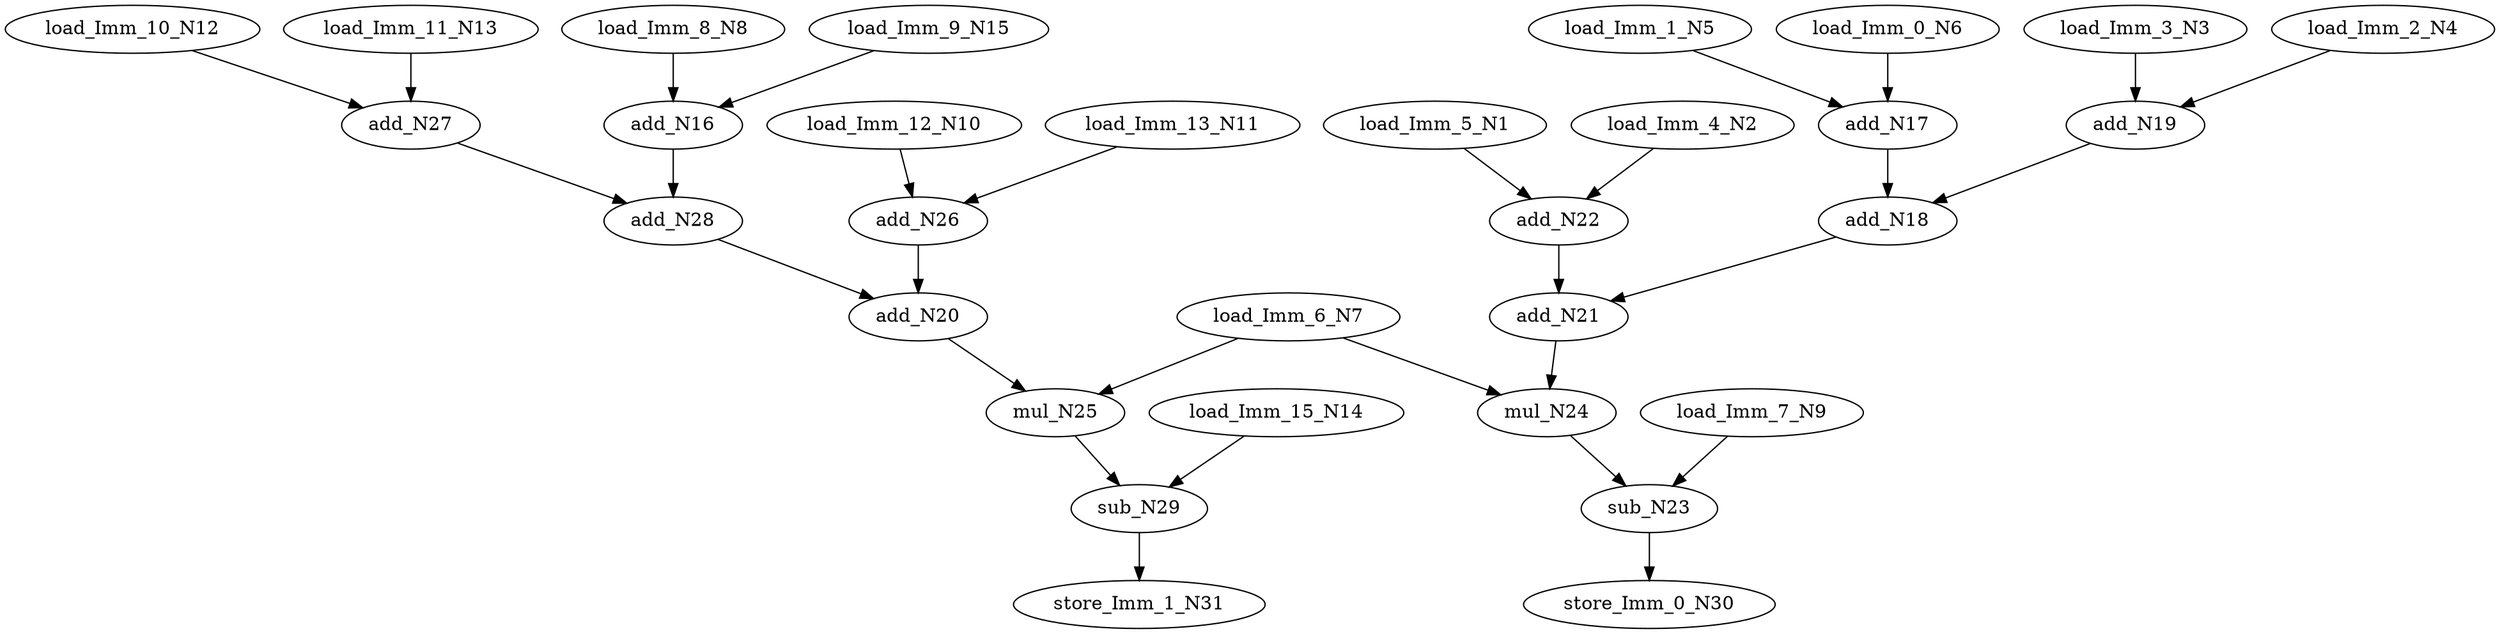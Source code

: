 digraph graphname {
N29 [color="black", ntype="operation", label="sub_N29"];
N28 [color="black", ntype="operation", label="add_N28"];
N23 [color="black", ntype="operation", label="sub_N23"];
N22 [color="black", ntype="operation", label="add_N22"];
N21 [color="black", ntype="operation", label="add_N21"];
N20 [color="black", ntype="operation", label="add_N20"];
N27 [color="black", ntype="operation", label="add_N27"];
N26 [color="black", ntype="operation", label="add_N26"];
N25 [color="black", ntype="operation", label="mul_N25"];
N24 [color="black", ntype="operation", label="mul_N24"];
N8 [color="black", ntype="operation", label="load_Imm_8_N8"];
N9 [color="black", ntype="operation", label="load_Imm_7_N9"];
N1 [color="black", ntype="operation", label="load_Imm_5_N1"];
N2 [color="black", ntype="operation", label="load_Imm_4_N2"];
N3 [color="black", ntype="operation", label="load_Imm_3_N3"];
N4 [color="black", ntype="operation", label="load_Imm_2_N4"];
N5 [color="black", ntype="operation", label="load_Imm_1_N5"];
N6 [color="black", ntype="operation", label="load_Imm_0_N6"];
N7 [color="black", ntype="operation", label="load_Imm_6_N7"];
N12 [color="black", ntype="operation", label="load_Imm_10_N12"];
N13 [color="black", ntype="operation", label="load_Imm_11_N13"];
N10 [color="black", ntype="operation", label="load_Imm_12_N10"];
N11 [color="black", ntype="operation", label="load_Imm_13_N11"];
N16 [color="black", ntype="operation", label="add_N16"];
N17 [color="black", ntype="operation", label="add_N17"];
N14 [color="black", ntype="operation", label="load_Imm_15_N14"];
N15 [color="black", ntype="operation", label="load_Imm_9_N15"];
N18 [color="black", ntype="operation", label="add_N18"];
N19 [color="black", ntype="operation", label="add_N19"];
N30 [color="black", ntype="operation", label="store_Imm_0_N30"];
N31 [color="black", ntype="operation", label="store_Imm_1_N31"];
N29 -> N31;
N28 -> N20;
N23 -> N30;
N22 -> N21;
N21 -> N24;
N20 -> N25;
N27 -> N28;
N26 -> N20;
N25 -> N29;
N24 -> N23;
N8 -> N16;
N9 -> N23;
N1 -> N22;
N2 -> N22;
N3 -> N19;
N4 -> N19;
N5 -> N17;
N6 -> N17;
N7 -> N24;
N7 -> N25;
N12 -> N27;
N13 -> N27;
N10 -> N26;
N11 -> N26;
N16 -> N28;
N17 -> N18;
N14 -> N29;
N15 -> N16;
N18 -> N21;
N19 -> N18;
}
